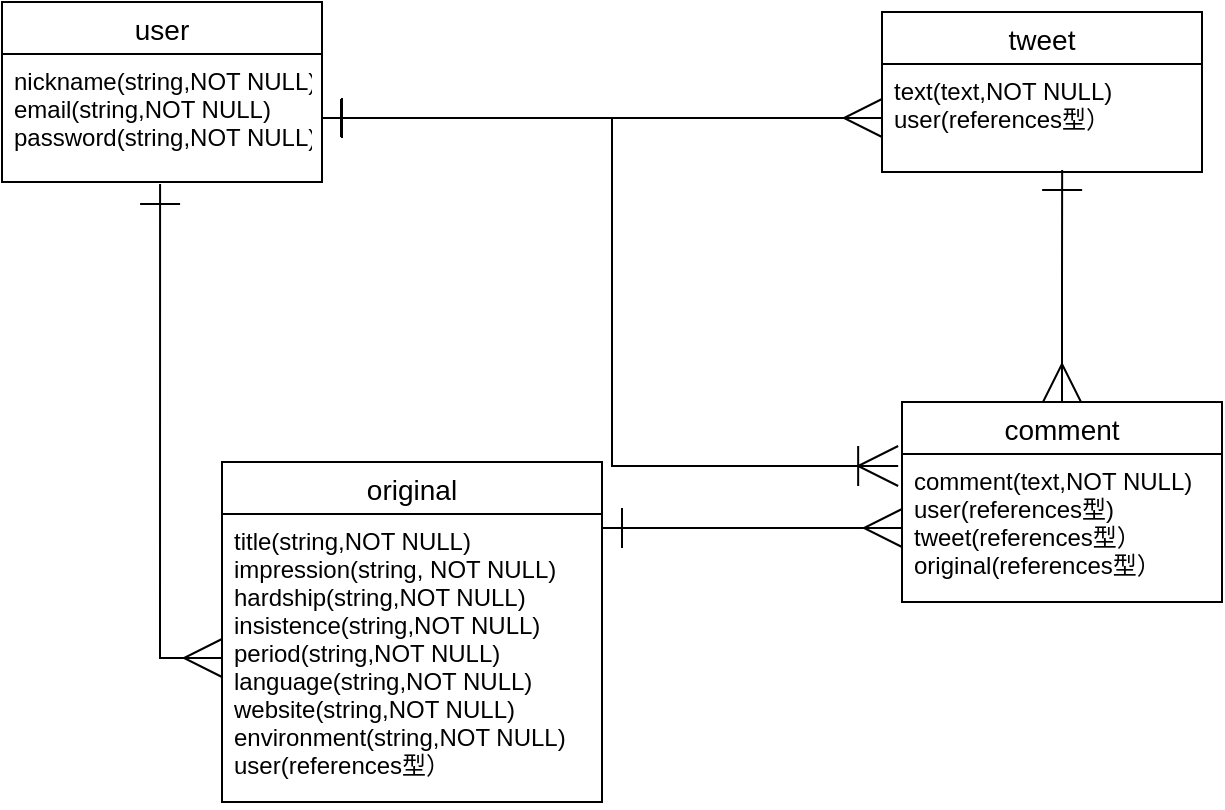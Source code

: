 <mxfile version="13.10.0" type="embed">
    <diagram id="zYUqzPKq8Aaji9ZbxQbl" name="Page-1">
        <mxGraphModel dx="694" dy="572" grid="1" gridSize="10" guides="1" tooltips="1" connect="1" arrows="1" fold="1" page="1" pageScale="1" pageWidth="827" pageHeight="1169" math="0" shadow="0">
            <root>
                <mxCell id="0"/>
                <mxCell id="1" parent="0"/>
                <mxCell id="2" value="user" style="swimlane;fontStyle=0;childLayout=stackLayout;horizontal=1;startSize=26;horizontalStack=0;resizeParent=1;resizeParentMax=0;resizeLast=0;collapsible=1;marginBottom=0;align=center;fontSize=14;" vertex="1" parent="1">
                    <mxGeometry x="90" y="110" width="160" height="90" as="geometry"/>
                </mxCell>
                <mxCell id="3" value="nickname(string,NOT NULL)&#10;email(string,NOT NULL)&#10;password(string,NOT NULL)&#10;" style="text;strokeColor=none;fillColor=none;spacingLeft=4;spacingRight=4;overflow=hidden;rotatable=0;points=[[0,0.5],[1,0.5]];portConstraint=eastwest;fontSize=12;" vertex="1" parent="2">
                    <mxGeometry y="26" width="160" height="64" as="geometry"/>
                </mxCell>
                <mxCell id="6" value="tweet" style="swimlane;fontStyle=0;childLayout=stackLayout;horizontal=1;startSize=26;horizontalStack=0;resizeParent=1;resizeParentMax=0;resizeLast=0;collapsible=1;marginBottom=0;align=center;fontSize=14;" vertex="1" parent="1">
                    <mxGeometry x="530" y="115" width="160" height="80" as="geometry"/>
                </mxCell>
                <mxCell id="7" value="text(text,NOT NULL)&#10;user(references型）" style="text;strokeColor=none;fillColor=none;spacingLeft=4;spacingRight=4;overflow=hidden;rotatable=0;points=[[0,0.5],[1,0.5]];portConstraint=eastwest;fontSize=12;" vertex="1" parent="6">
                    <mxGeometry y="26" width="160" height="54" as="geometry"/>
                </mxCell>
                <mxCell id="23" style="edgeStyle=orthogonalEdgeStyle;rounded=0;orthogonalLoop=1;jettySize=auto;html=1;exitX=0.5;exitY=0;exitDx=0;exitDy=0;entryX=0.563;entryY=0.981;entryDx=0;entryDy=0;entryPerimeter=0;startArrow=ERmany;startFill=0;startSize=17;endArrow=ERone;endFill=0;endSize=18;" edge="1" parent="1" source="10" target="7">
                    <mxGeometry relative="1" as="geometry"/>
                </mxCell>
                <mxCell id="10" value="comment" style="swimlane;fontStyle=0;childLayout=stackLayout;horizontal=1;startSize=26;horizontalStack=0;resizeParent=1;resizeParentMax=0;resizeLast=0;collapsible=1;marginBottom=0;align=center;fontSize=14;" vertex="1" parent="1">
                    <mxGeometry x="540" y="310" width="160" height="100" as="geometry"/>
                </mxCell>
                <mxCell id="11" value="comment(text,NOT NULL)&#10;user(references型)&#10;tweet(references型）&#10;original(references型）" style="text;strokeColor=none;fillColor=none;spacingLeft=4;spacingRight=4;overflow=hidden;rotatable=0;points=[[0,0.5],[1,0.5]];portConstraint=eastwest;fontSize=12;" vertex="1" parent="10">
                    <mxGeometry y="26" width="160" height="74" as="geometry"/>
                </mxCell>
                <mxCell id="14" value="original" style="swimlane;fontStyle=0;childLayout=stackLayout;horizontal=1;startSize=26;horizontalStack=0;resizeParent=1;resizeParentMax=0;resizeLast=0;collapsible=1;marginBottom=0;align=center;fontSize=14;" vertex="1" parent="1">
                    <mxGeometry x="200" y="340" width="190" height="170" as="geometry"/>
                </mxCell>
                <mxCell id="15" value="title(string,NOT NULL)&#10;impression(string, NOT NULL)&#10;hardship(string,NOT NULL)&#10;insistence(string,NOT NULL)&#10;period(string,NOT NULL)&#10;language(string,NOT NULL)&#10;website(string,NOT NULL)&#10;environment(string,NOT NULL)&#10;user(references型）" style="text;strokeColor=none;fillColor=none;spacingLeft=4;spacingRight=4;overflow=hidden;rotatable=0;points=[[0,0.5],[1,0.5]];portConstraint=eastwest;fontSize=12;" vertex="1" parent="14">
                    <mxGeometry y="26" width="190" height="144" as="geometry"/>
                </mxCell>
                <mxCell id="18" style="edgeStyle=orthogonalEdgeStyle;rounded=0;orthogonalLoop=1;jettySize=auto;html=1;exitX=0;exitY=0.5;exitDx=0;exitDy=0;entryX=0.494;entryY=1.016;entryDx=0;entryDy=0;entryPerimeter=0;endArrow=ERone;endFill=0;startArrow=ERmany;startFill=0;endSize=18;startSize=17;" edge="1" parent="1" source="15" target="3">
                    <mxGeometry relative="1" as="geometry"/>
                </mxCell>
                <mxCell id="19" style="edgeStyle=orthogonalEdgeStyle;rounded=0;orthogonalLoop=1;jettySize=auto;html=1;exitX=0;exitY=0.5;exitDx=0;exitDy=0;entryX=1;entryY=0.5;entryDx=0;entryDy=0;startArrow=ERmany;startFill=0;startSize=17;endArrow=ERone;endFill=0;endSize=18;" edge="1" parent="1" source="7" target="3">
                    <mxGeometry relative="1" as="geometry"/>
                </mxCell>
                <mxCell id="24" style="edgeStyle=orthogonalEdgeStyle;rounded=0;orthogonalLoop=1;jettySize=auto;html=1;entryX=-0.012;entryY=0.081;entryDx=0;entryDy=0;entryPerimeter=0;startArrow=ERone;startFill=0;startSize=17;endArrow=ERoneToMany;endFill=0;endSize=18;" edge="1" parent="1" source="3" target="11">
                    <mxGeometry relative="1" as="geometry"/>
                </mxCell>
                <mxCell id="25" style="edgeStyle=orthogonalEdgeStyle;rounded=0;orthogonalLoop=1;jettySize=auto;html=1;exitX=0;exitY=0.5;exitDx=0;exitDy=0;entryX=1;entryY=0.049;entryDx=0;entryDy=0;entryPerimeter=0;startArrow=ERmany;startFill=0;startSize=17;endArrow=ERone;endFill=0;endSize=18;" edge="1" parent="1" source="11" target="15">
                    <mxGeometry relative="1" as="geometry"/>
                </mxCell>
            </root>
        </mxGraphModel>
    </diagram>
</mxfile>